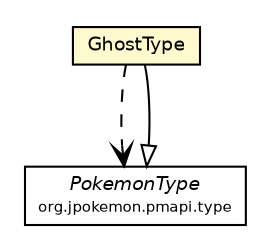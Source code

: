 #!/usr/local/bin/dot
#
# Class diagram 
# Generated by UMLGraph version 5.2 (http://www.umlgraph.org/)
#

digraph G {
	edge [fontname="Helvetica",fontsize=10,labelfontname="Helvetica",labelfontsize=10];
	node [fontname="Helvetica",fontsize=10,shape=plaintext];
	nodesep=0.25;
	ranksep=0.5;
	// org.jpokemon.pmapi.type.classic.GhostType
	c1672 [label=<<table title="org.jpokemon.pmapi.type.classic.GhostType" border="0" cellborder="1" cellspacing="0" cellpadding="2" port="p" bgcolor="lemonChiffon" href="./GhostType.html">
		<tr><td><table border="0" cellspacing="0" cellpadding="1">
<tr><td align="center" balign="center"> GhostType </td></tr>
		</table></td></tr>
		</table>>, fontname="Helvetica", fontcolor="black", fontsize=9.0];
	// org.jpokemon.pmapi.type.PokemonType
	c1680 [label=<<table title="org.jpokemon.pmapi.type.PokemonType" border="0" cellborder="1" cellspacing="0" cellpadding="2" port="p" href="../PokemonType.html">
		<tr><td><table border="0" cellspacing="0" cellpadding="1">
<tr><td align="center" balign="center"><font face="Helvetica-Oblique"> PokemonType </font></td></tr>
<tr><td align="center" balign="center"><font point-size="7.0"> org.jpokemon.pmapi.type </font></td></tr>
		</table></td></tr>
		</table>>, fontname="Helvetica", fontcolor="black", fontsize=9.0];
	//org.jpokemon.pmapi.type.classic.GhostType extends org.jpokemon.pmapi.type.PokemonType
	c1680:p -> c1672:p [dir=back,arrowtail=empty];
	// org.jpokemon.pmapi.type.classic.GhostType DEPEND org.jpokemon.pmapi.type.PokemonType
	c1672:p -> c1680:p [taillabel="", label="", headlabel="", fontname="Helvetica", fontcolor="black", fontsize=10.0, color="black", arrowhead=open, style=dashed];
}

